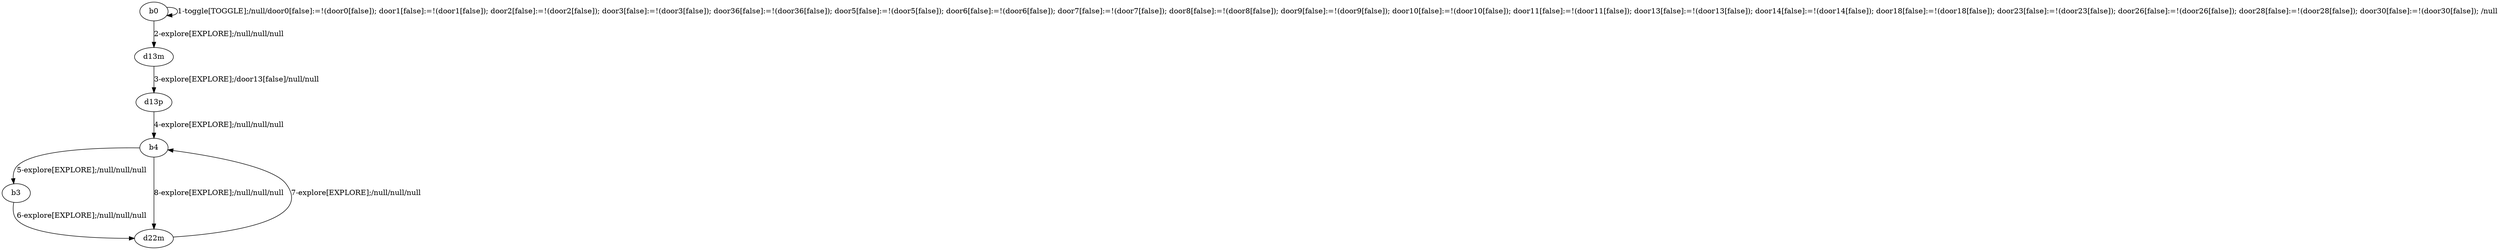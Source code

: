# Total number of goals covered by this test: 3
# d22m --> b4
# b3 --> d22m
# b4 --> b3

digraph g {
"b0" -> "b0" [label = "1-toggle[TOGGLE];/null/door0[false]:=!(door0[false]); door1[false]:=!(door1[false]); door2[false]:=!(door2[false]); door3[false]:=!(door3[false]); door36[false]:=!(door36[false]); door5[false]:=!(door5[false]); door6[false]:=!(door6[false]); door7[false]:=!(door7[false]); door8[false]:=!(door8[false]); door9[false]:=!(door9[false]); door10[false]:=!(door10[false]); door11[false]:=!(door11[false]); door13[false]:=!(door13[false]); door14[false]:=!(door14[false]); door18[false]:=!(door18[false]); door23[false]:=!(door23[false]); door26[false]:=!(door26[false]); door28[false]:=!(door28[false]); door30[false]:=!(door30[false]); /null"];
"b0" -> "d13m" [label = "2-explore[EXPLORE];/null/null/null"];
"d13m" -> "d13p" [label = "3-explore[EXPLORE];/door13[false]/null/null"];
"d13p" -> "b4" [label = "4-explore[EXPLORE];/null/null/null"];
"b4" -> "b3" [label = "5-explore[EXPLORE];/null/null/null"];
"b3" -> "d22m" [label = "6-explore[EXPLORE];/null/null/null"];
"d22m" -> "b4" [label = "7-explore[EXPLORE];/null/null/null"];
"b4" -> "d22m" [label = "8-explore[EXPLORE];/null/null/null"];
}
